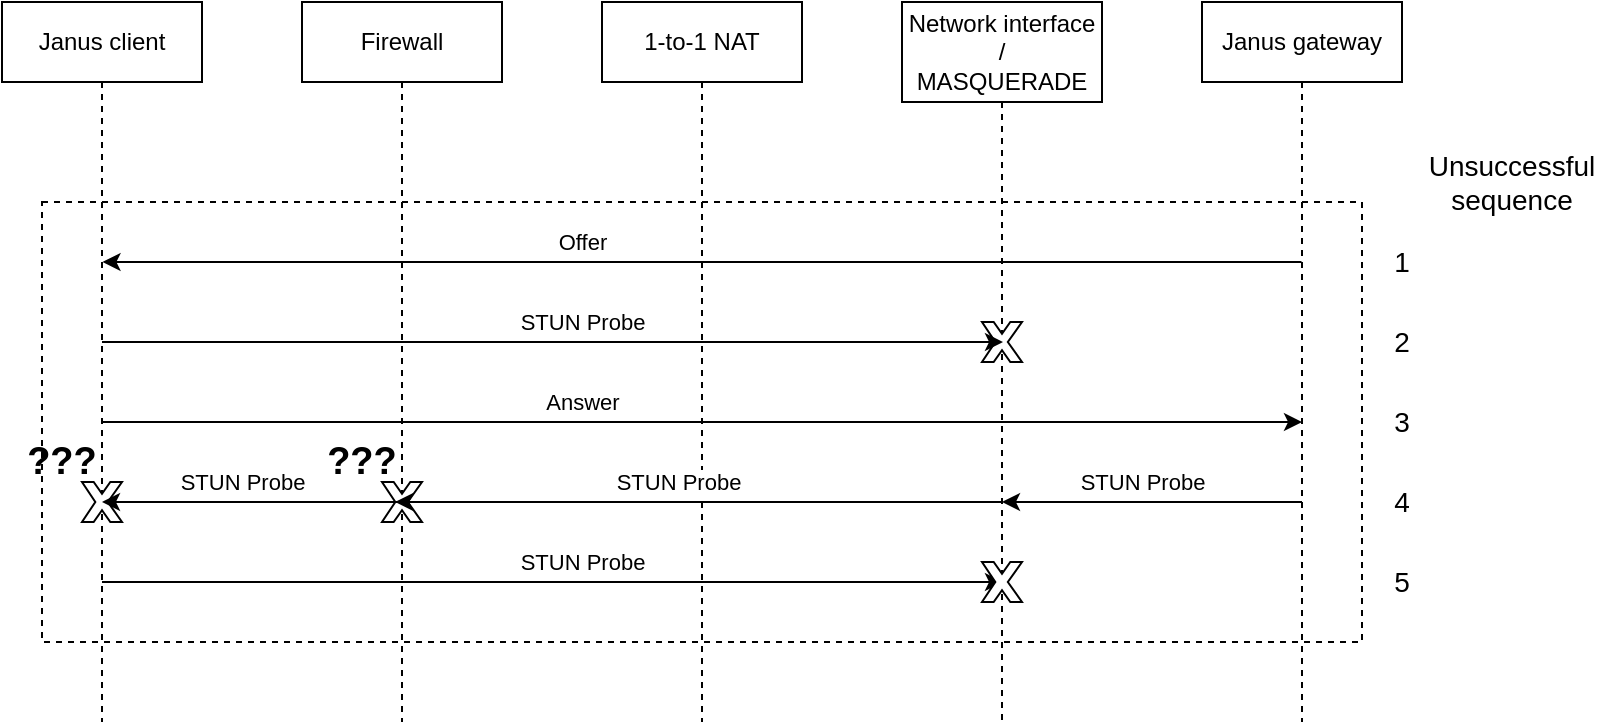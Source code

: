 <mxfile version="13.6.2" type="device"><diagram id="zwtO137BCSr3d84MKuzL" name="Page-1"><mxGraphModel dx="1086" dy="806" grid="1" gridSize="10" guides="1" tooltips="1" connect="1" arrows="1" fold="1" page="1" pageScale="1" pageWidth="850" pageHeight="1100" math="0" shadow="0"><root><mxCell id="0"/><mxCell id="1" parent="0"/><mxCell id="WDUmEnzESbyc80exMtk2-2" value="" style="rounded=0;whiteSpace=wrap;html=1;fillColor=none;dashed=1;" vertex="1" parent="1"><mxGeometry x="30" y="140" width="660" height="220" as="geometry"/></mxCell><mxCell id="WDUmEnzESbyc80exMtk2-4" value="Janus client" style="shape=umlLifeline;perimeter=lifelinePerimeter;whiteSpace=wrap;html=1;container=1;collapsible=0;recursiveResize=0;outlineConnect=0;" vertex="1" parent="1"><mxGeometry x="10" y="40" width="100" height="360" as="geometry"/></mxCell><mxCell id="WDUmEnzESbyc80exMtk2-5" value="" style="verticalLabelPosition=bottom;verticalAlign=top;html=1;shape=mxgraph.basic.x" vertex="1" parent="WDUmEnzESbyc80exMtk2-4"><mxGeometry x="40" y="240" width="20" height="20" as="geometry"/></mxCell><mxCell id="WDUmEnzESbyc80exMtk2-6" value="Firewall" style="shape=umlLifeline;perimeter=lifelinePerimeter;whiteSpace=wrap;html=1;container=1;collapsible=0;recursiveResize=0;outlineConnect=0;" vertex="1" parent="1"><mxGeometry x="160" y="40" width="100" height="360" as="geometry"/></mxCell><mxCell id="WDUmEnzESbyc80exMtk2-8" value="1-to-1 NAT" style="shape=umlLifeline;perimeter=lifelinePerimeter;whiteSpace=wrap;html=1;container=1;collapsible=0;recursiveResize=0;outlineConnect=0;" vertex="1" parent="1"><mxGeometry x="310" y="40" width="100" height="360" as="geometry"/></mxCell><mxCell id="WDUmEnzESbyc80exMtk2-9" value="Network interface&lt;br&gt;/&lt;br&gt;MASQUERADE" style="shape=umlLifeline;perimeter=lifelinePerimeter;whiteSpace=wrap;html=1;container=1;collapsible=0;recursiveResize=0;outlineConnect=0;size=50;" vertex="1" parent="1"><mxGeometry x="460" y="40" width="100" height="360" as="geometry"/></mxCell><mxCell id="WDUmEnzESbyc80exMtk2-11" value="" style="verticalLabelPosition=bottom;verticalAlign=top;html=1;shape=mxgraph.basic.x" vertex="1" parent="WDUmEnzESbyc80exMtk2-9"><mxGeometry x="40" y="160" width="20" height="20" as="geometry"/></mxCell><mxCell id="WDUmEnzESbyc80exMtk2-12" value="Janus gateway" style="shape=umlLifeline;perimeter=lifelinePerimeter;whiteSpace=wrap;html=1;container=1;collapsible=0;recursiveResize=0;outlineConnect=0;size=40;" vertex="1" parent="1"><mxGeometry x="610" y="40" width="100" height="360" as="geometry"/></mxCell><mxCell id="WDUmEnzESbyc80exMtk2-16" value="STUN Probe" style="endArrow=classic;html=1;" edge="1" parent="1"><mxGeometry x="0.067" y="-10" width="50" height="50" relative="1" as="geometry"><mxPoint x="660" y="290" as="sourcePoint"/><mxPoint x="510" y="290" as="targetPoint"/><mxPoint as="offset"/></mxGeometry></mxCell><mxCell id="WDUmEnzESbyc80exMtk2-18" value="Offer" style="endArrow=classic;html=1;" edge="1" parent="1"><mxGeometry x="0.2" y="-10" width="50" height="50" relative="1" as="geometry"><mxPoint x="659.75" y="170" as="sourcePoint"/><mxPoint x="60.25" y="170" as="targetPoint"/><mxPoint as="offset"/></mxGeometry></mxCell><mxCell id="WDUmEnzESbyc80exMtk2-19" value="STUN Probe" style="endArrow=classic;html=1;" edge="1" parent="1"><mxGeometry x="0.066" y="10" width="50" height="50" relative="1" as="geometry"><mxPoint x="60" y="210" as="sourcePoint"/><mxPoint x="510.5" y="210" as="targetPoint"/><mxPoint as="offset"/></mxGeometry></mxCell><mxCell id="WDUmEnzESbyc80exMtk2-20" value="Answer" style="endArrow=classic;html=1;" edge="1" parent="1"><mxGeometry x="-0.2" y="10" width="50" height="50" relative="1" as="geometry"><mxPoint x="60" y="250" as="sourcePoint"/><mxPoint x="660" y="250" as="targetPoint"/><mxPoint as="offset"/></mxGeometry></mxCell><mxCell id="WDUmEnzESbyc80exMtk2-21" value="STUN Probe" style="endArrow=classic;html=1;" edge="1" parent="1"><mxGeometry x="0.066" y="10" width="50" height="50" relative="1" as="geometry"><mxPoint x="60" y="330" as="sourcePoint"/><mxPoint x="510.5" y="330" as="targetPoint"/><mxPoint as="offset"/></mxGeometry></mxCell><mxCell id="WDUmEnzESbyc80exMtk2-22" value="" style="verticalLabelPosition=bottom;verticalAlign=top;html=1;shape=mxgraph.basic.x" vertex="1" parent="1"><mxGeometry x="500" y="320" width="20" height="20" as="geometry"/></mxCell><mxCell id="WDUmEnzESbyc80exMtk2-28" value="1" style="text;html=1;strokeColor=none;fillColor=none;align=center;verticalAlign=middle;whiteSpace=wrap;rounded=0;fontSize=14;" vertex="1" parent="1"><mxGeometry x="690" y="160" width="40" height="20" as="geometry"/></mxCell><mxCell id="WDUmEnzESbyc80exMtk2-29" value="2" style="text;html=1;strokeColor=none;fillColor=none;align=center;verticalAlign=middle;whiteSpace=wrap;rounded=0;fontSize=14;" vertex="1" parent="1"><mxGeometry x="690" y="200" width="40" height="20" as="geometry"/></mxCell><mxCell id="WDUmEnzESbyc80exMtk2-30" value="3" style="text;html=1;strokeColor=none;fillColor=none;align=center;verticalAlign=middle;whiteSpace=wrap;rounded=0;fontSize=14;" vertex="1" parent="1"><mxGeometry x="690" y="240" width="40" height="20" as="geometry"/></mxCell><mxCell id="WDUmEnzESbyc80exMtk2-31" value="4" style="text;html=1;strokeColor=none;fillColor=none;align=center;verticalAlign=middle;whiteSpace=wrap;rounded=0;fontSize=14;" vertex="1" parent="1"><mxGeometry x="690" y="280" width="40" height="20" as="geometry"/></mxCell><mxCell id="WDUmEnzESbyc80exMtk2-32" value="5" style="text;html=1;strokeColor=none;fillColor=none;align=center;verticalAlign=middle;whiteSpace=wrap;rounded=0;fontSize=14;" vertex="1" parent="1"><mxGeometry x="690" y="320" width="40" height="20" as="geometry"/></mxCell><mxCell id="WDUmEnzESbyc80exMtk2-34" value="Unsuccessful sequence" style="text;html=1;strokeColor=none;fillColor=none;align=center;verticalAlign=middle;whiteSpace=wrap;rounded=0;fontSize=14;" vertex="1" parent="1"><mxGeometry x="710" y="120" width="110" height="20" as="geometry"/></mxCell><mxCell id="WDUmEnzESbyc80exMtk2-35" value="" style="verticalLabelPosition=bottom;verticalAlign=top;html=1;shape=mxgraph.basic.x" vertex="1" parent="1"><mxGeometry x="200" y="280" width="20" height="20" as="geometry"/></mxCell><mxCell id="WDUmEnzESbyc80exMtk2-36" value="STUN Probe" style="endArrow=classic;html=1;entryX=0.33;entryY=0.5;entryDx=0;entryDy=0;entryPerimeter=0;" edge="1" parent="1" target="WDUmEnzESbyc80exMtk2-35"><mxGeometry x="0.067" y="-10" width="50" height="50" relative="1" as="geometry"><mxPoint x="509.5" y="290" as="sourcePoint"/><mxPoint x="210" y="289" as="targetPoint"/><mxPoint as="offset"/></mxGeometry></mxCell><mxCell id="WDUmEnzESbyc80exMtk2-37" value="???" style="text;html=1;strokeColor=none;fillColor=none;align=center;verticalAlign=middle;whiteSpace=wrap;rounded=0;fontSize=19;fontStyle=1" vertex="1" parent="1"><mxGeometry x="170" y="260" width="40" height="20" as="geometry"/></mxCell><mxCell id="WDUmEnzESbyc80exMtk2-64" value="STUN Probe" style="endArrow=classic;html=1;" edge="1" parent="1"><mxGeometry x="0.067" y="-10" width="50" height="50" relative="1" as="geometry"><mxPoint x="210" y="290" as="sourcePoint"/><mxPoint x="60" y="290" as="targetPoint"/><mxPoint as="offset"/></mxGeometry></mxCell><mxCell id="WDUmEnzESbyc80exMtk2-65" value="???" style="text;html=1;strokeColor=none;fillColor=none;align=center;verticalAlign=middle;whiteSpace=wrap;rounded=0;fontSize=19;fontStyle=1" vertex="1" parent="1"><mxGeometry x="20" y="260" width="40" height="20" as="geometry"/></mxCell></root></mxGraphModel></diagram></mxfile>